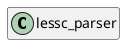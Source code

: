 @startuml
set namespaceSeparator \\
hide members
hide << alias >> circle

class lessc_parser
@enduml

